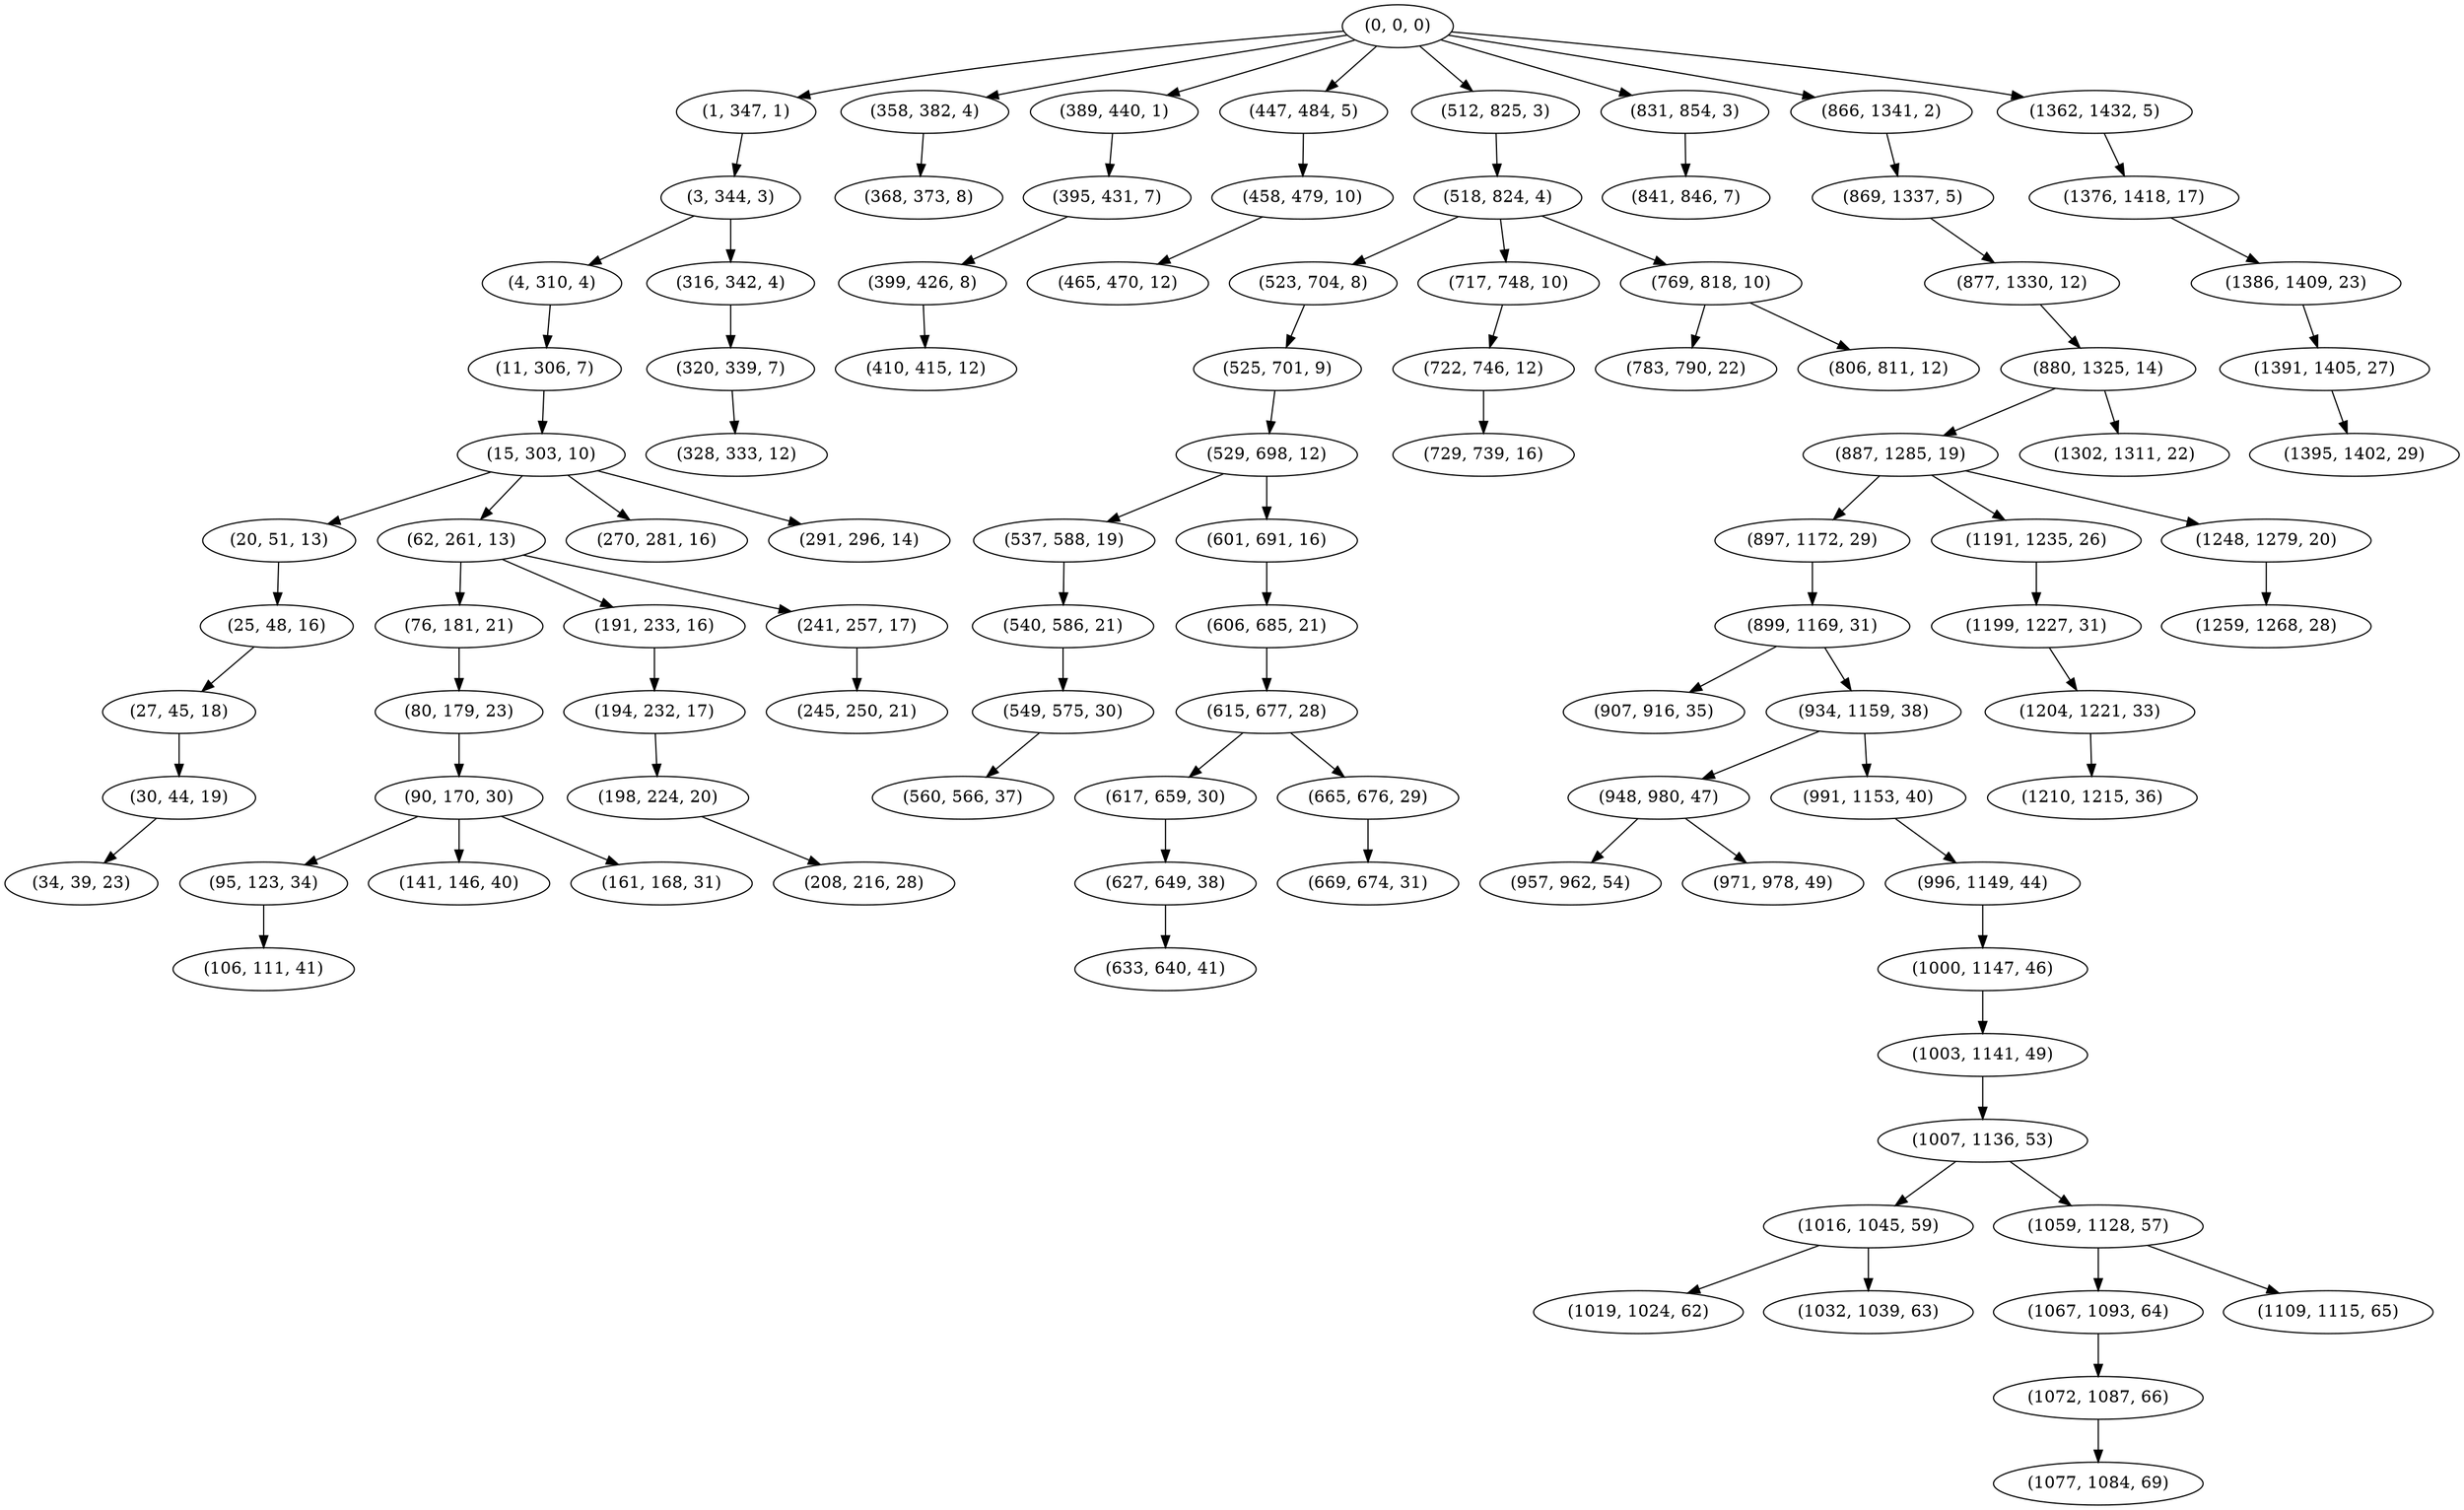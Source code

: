 digraph tree {
    "(0, 0, 0)";
    "(1, 347, 1)";
    "(3, 344, 3)";
    "(4, 310, 4)";
    "(11, 306, 7)";
    "(15, 303, 10)";
    "(20, 51, 13)";
    "(25, 48, 16)";
    "(27, 45, 18)";
    "(30, 44, 19)";
    "(34, 39, 23)";
    "(62, 261, 13)";
    "(76, 181, 21)";
    "(80, 179, 23)";
    "(90, 170, 30)";
    "(95, 123, 34)";
    "(106, 111, 41)";
    "(141, 146, 40)";
    "(161, 168, 31)";
    "(191, 233, 16)";
    "(194, 232, 17)";
    "(198, 224, 20)";
    "(208, 216, 28)";
    "(241, 257, 17)";
    "(245, 250, 21)";
    "(270, 281, 16)";
    "(291, 296, 14)";
    "(316, 342, 4)";
    "(320, 339, 7)";
    "(328, 333, 12)";
    "(358, 382, 4)";
    "(368, 373, 8)";
    "(389, 440, 1)";
    "(395, 431, 7)";
    "(399, 426, 8)";
    "(410, 415, 12)";
    "(447, 484, 5)";
    "(458, 479, 10)";
    "(465, 470, 12)";
    "(512, 825, 3)";
    "(518, 824, 4)";
    "(523, 704, 8)";
    "(525, 701, 9)";
    "(529, 698, 12)";
    "(537, 588, 19)";
    "(540, 586, 21)";
    "(549, 575, 30)";
    "(560, 566, 37)";
    "(601, 691, 16)";
    "(606, 685, 21)";
    "(615, 677, 28)";
    "(617, 659, 30)";
    "(627, 649, 38)";
    "(633, 640, 41)";
    "(665, 676, 29)";
    "(669, 674, 31)";
    "(717, 748, 10)";
    "(722, 746, 12)";
    "(729, 739, 16)";
    "(769, 818, 10)";
    "(783, 790, 22)";
    "(806, 811, 12)";
    "(831, 854, 3)";
    "(841, 846, 7)";
    "(866, 1341, 2)";
    "(869, 1337, 5)";
    "(877, 1330, 12)";
    "(880, 1325, 14)";
    "(887, 1285, 19)";
    "(897, 1172, 29)";
    "(899, 1169, 31)";
    "(907, 916, 35)";
    "(934, 1159, 38)";
    "(948, 980, 47)";
    "(957, 962, 54)";
    "(971, 978, 49)";
    "(991, 1153, 40)";
    "(996, 1149, 44)";
    "(1000, 1147, 46)";
    "(1003, 1141, 49)";
    "(1007, 1136, 53)";
    "(1016, 1045, 59)";
    "(1019, 1024, 62)";
    "(1032, 1039, 63)";
    "(1059, 1128, 57)";
    "(1067, 1093, 64)";
    "(1072, 1087, 66)";
    "(1077, 1084, 69)";
    "(1109, 1115, 65)";
    "(1191, 1235, 26)";
    "(1199, 1227, 31)";
    "(1204, 1221, 33)";
    "(1210, 1215, 36)";
    "(1248, 1279, 20)";
    "(1259, 1268, 28)";
    "(1302, 1311, 22)";
    "(1362, 1432, 5)";
    "(1376, 1418, 17)";
    "(1386, 1409, 23)";
    "(1391, 1405, 27)";
    "(1395, 1402, 29)";
    "(0, 0, 0)" -> "(1, 347, 1)";
    "(0, 0, 0)" -> "(358, 382, 4)";
    "(0, 0, 0)" -> "(389, 440, 1)";
    "(0, 0, 0)" -> "(447, 484, 5)";
    "(0, 0, 0)" -> "(512, 825, 3)";
    "(0, 0, 0)" -> "(831, 854, 3)";
    "(0, 0, 0)" -> "(866, 1341, 2)";
    "(0, 0, 0)" -> "(1362, 1432, 5)";
    "(1, 347, 1)" -> "(3, 344, 3)";
    "(3, 344, 3)" -> "(4, 310, 4)";
    "(3, 344, 3)" -> "(316, 342, 4)";
    "(4, 310, 4)" -> "(11, 306, 7)";
    "(11, 306, 7)" -> "(15, 303, 10)";
    "(15, 303, 10)" -> "(20, 51, 13)";
    "(15, 303, 10)" -> "(62, 261, 13)";
    "(15, 303, 10)" -> "(270, 281, 16)";
    "(15, 303, 10)" -> "(291, 296, 14)";
    "(20, 51, 13)" -> "(25, 48, 16)";
    "(25, 48, 16)" -> "(27, 45, 18)";
    "(27, 45, 18)" -> "(30, 44, 19)";
    "(30, 44, 19)" -> "(34, 39, 23)";
    "(62, 261, 13)" -> "(76, 181, 21)";
    "(62, 261, 13)" -> "(191, 233, 16)";
    "(62, 261, 13)" -> "(241, 257, 17)";
    "(76, 181, 21)" -> "(80, 179, 23)";
    "(80, 179, 23)" -> "(90, 170, 30)";
    "(90, 170, 30)" -> "(95, 123, 34)";
    "(90, 170, 30)" -> "(141, 146, 40)";
    "(90, 170, 30)" -> "(161, 168, 31)";
    "(95, 123, 34)" -> "(106, 111, 41)";
    "(191, 233, 16)" -> "(194, 232, 17)";
    "(194, 232, 17)" -> "(198, 224, 20)";
    "(198, 224, 20)" -> "(208, 216, 28)";
    "(241, 257, 17)" -> "(245, 250, 21)";
    "(316, 342, 4)" -> "(320, 339, 7)";
    "(320, 339, 7)" -> "(328, 333, 12)";
    "(358, 382, 4)" -> "(368, 373, 8)";
    "(389, 440, 1)" -> "(395, 431, 7)";
    "(395, 431, 7)" -> "(399, 426, 8)";
    "(399, 426, 8)" -> "(410, 415, 12)";
    "(447, 484, 5)" -> "(458, 479, 10)";
    "(458, 479, 10)" -> "(465, 470, 12)";
    "(512, 825, 3)" -> "(518, 824, 4)";
    "(518, 824, 4)" -> "(523, 704, 8)";
    "(518, 824, 4)" -> "(717, 748, 10)";
    "(518, 824, 4)" -> "(769, 818, 10)";
    "(523, 704, 8)" -> "(525, 701, 9)";
    "(525, 701, 9)" -> "(529, 698, 12)";
    "(529, 698, 12)" -> "(537, 588, 19)";
    "(529, 698, 12)" -> "(601, 691, 16)";
    "(537, 588, 19)" -> "(540, 586, 21)";
    "(540, 586, 21)" -> "(549, 575, 30)";
    "(549, 575, 30)" -> "(560, 566, 37)";
    "(601, 691, 16)" -> "(606, 685, 21)";
    "(606, 685, 21)" -> "(615, 677, 28)";
    "(615, 677, 28)" -> "(617, 659, 30)";
    "(615, 677, 28)" -> "(665, 676, 29)";
    "(617, 659, 30)" -> "(627, 649, 38)";
    "(627, 649, 38)" -> "(633, 640, 41)";
    "(665, 676, 29)" -> "(669, 674, 31)";
    "(717, 748, 10)" -> "(722, 746, 12)";
    "(722, 746, 12)" -> "(729, 739, 16)";
    "(769, 818, 10)" -> "(783, 790, 22)";
    "(769, 818, 10)" -> "(806, 811, 12)";
    "(831, 854, 3)" -> "(841, 846, 7)";
    "(866, 1341, 2)" -> "(869, 1337, 5)";
    "(869, 1337, 5)" -> "(877, 1330, 12)";
    "(877, 1330, 12)" -> "(880, 1325, 14)";
    "(880, 1325, 14)" -> "(887, 1285, 19)";
    "(880, 1325, 14)" -> "(1302, 1311, 22)";
    "(887, 1285, 19)" -> "(897, 1172, 29)";
    "(887, 1285, 19)" -> "(1191, 1235, 26)";
    "(887, 1285, 19)" -> "(1248, 1279, 20)";
    "(897, 1172, 29)" -> "(899, 1169, 31)";
    "(899, 1169, 31)" -> "(907, 916, 35)";
    "(899, 1169, 31)" -> "(934, 1159, 38)";
    "(934, 1159, 38)" -> "(948, 980, 47)";
    "(934, 1159, 38)" -> "(991, 1153, 40)";
    "(948, 980, 47)" -> "(957, 962, 54)";
    "(948, 980, 47)" -> "(971, 978, 49)";
    "(991, 1153, 40)" -> "(996, 1149, 44)";
    "(996, 1149, 44)" -> "(1000, 1147, 46)";
    "(1000, 1147, 46)" -> "(1003, 1141, 49)";
    "(1003, 1141, 49)" -> "(1007, 1136, 53)";
    "(1007, 1136, 53)" -> "(1016, 1045, 59)";
    "(1007, 1136, 53)" -> "(1059, 1128, 57)";
    "(1016, 1045, 59)" -> "(1019, 1024, 62)";
    "(1016, 1045, 59)" -> "(1032, 1039, 63)";
    "(1059, 1128, 57)" -> "(1067, 1093, 64)";
    "(1059, 1128, 57)" -> "(1109, 1115, 65)";
    "(1067, 1093, 64)" -> "(1072, 1087, 66)";
    "(1072, 1087, 66)" -> "(1077, 1084, 69)";
    "(1191, 1235, 26)" -> "(1199, 1227, 31)";
    "(1199, 1227, 31)" -> "(1204, 1221, 33)";
    "(1204, 1221, 33)" -> "(1210, 1215, 36)";
    "(1248, 1279, 20)" -> "(1259, 1268, 28)";
    "(1362, 1432, 5)" -> "(1376, 1418, 17)";
    "(1376, 1418, 17)" -> "(1386, 1409, 23)";
    "(1386, 1409, 23)" -> "(1391, 1405, 27)";
    "(1391, 1405, 27)" -> "(1395, 1402, 29)";
}
